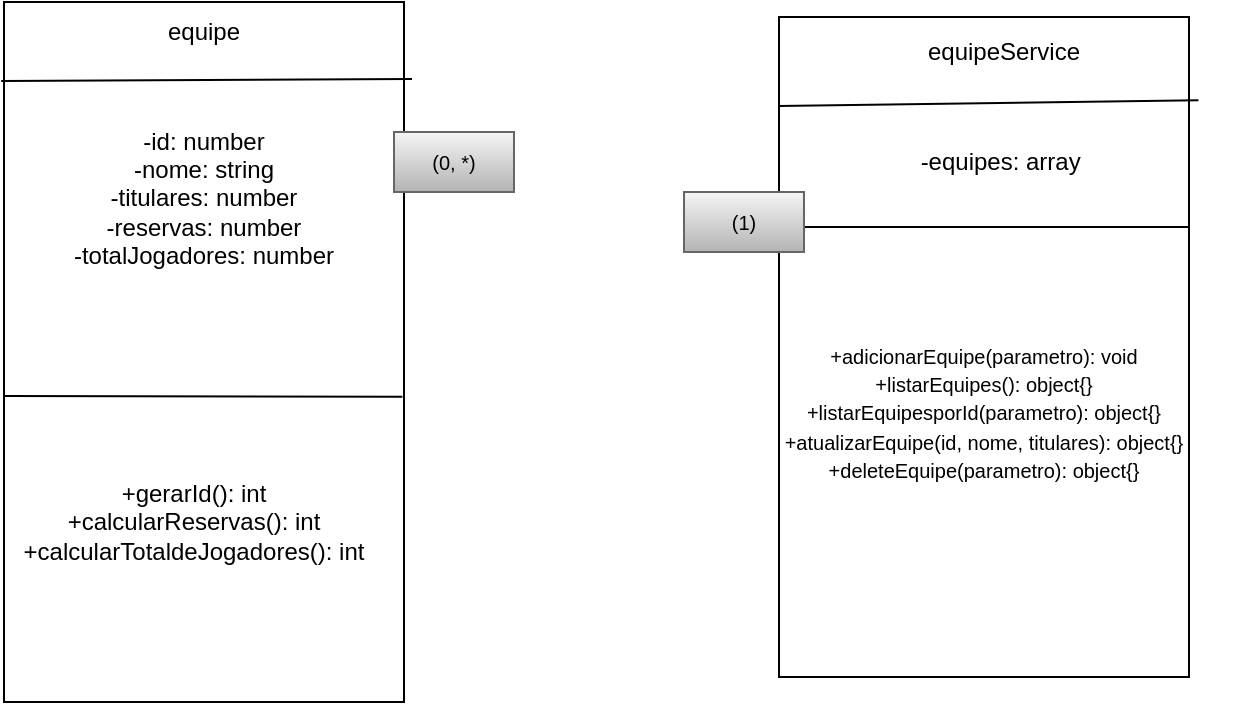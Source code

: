 <mxfile>
    <diagram id="O3WrvQwzd9wafg5qZFKM" name="Página-1">
        <mxGraphModel dx="606" dy="368" grid="1" gridSize="10" guides="1" tooltips="1" connect="1" arrows="1" fold="1" page="1" pageScale="1" pageWidth="827" pageHeight="1169" math="0" shadow="0">
            <root>
                <mxCell id="0"/>
                <mxCell id="1" parent="0"/>
                <mxCell id="2" value="" style="rounded=0;whiteSpace=wrap;html=1;rotation=90;" vertex="1" parent="1">
                    <mxGeometry x="-15" y="115" width="350" height="200" as="geometry"/>
                </mxCell>
                <mxCell id="3" value="" style="endArrow=none;html=1;exitX=0.113;exitY=1.007;exitDx=0;exitDy=0;exitPerimeter=0;entryX=0.11;entryY=-0.02;entryDx=0;entryDy=0;entryPerimeter=0;" edge="1" parent="1" source="2" target="2">
                    <mxGeometry width="50" height="50" relative="1" as="geometry">
                        <mxPoint x="135" y="115" as="sourcePoint"/>
                        <mxPoint x="185" y="65" as="targetPoint"/>
                    </mxGeometry>
                </mxCell>
                <mxCell id="4" value="equipe" style="text;html=1;strokeColor=none;fillColor=none;align=center;verticalAlign=middle;whiteSpace=wrap;rounded=0;" vertex="1" parent="1">
                    <mxGeometry x="130" y="40" width="60" height="30" as="geometry"/>
                </mxCell>
                <mxCell id="17" style="edgeStyle=none;html=1;fontSize=10;endArrow=diamond;endFill=1;entryX=0.25;entryY=1;entryDx=0;entryDy=0;strokeColor=#FFFFFF;" edge="1" parent="1" source="6" target="9">
                    <mxGeometry relative="1" as="geometry">
                        <mxPoint x="330" y="137.5" as="targetPoint"/>
                    </mxGeometry>
                </mxCell>
                <mxCell id="6" value="-id: number&lt;br&gt;-nome: string&lt;br&gt;-titulares: number&lt;br&gt;-reservas: number&lt;br&gt;-totalJogadores: number&lt;br&gt;" style="text;html=1;strokeColor=none;fillColor=none;align=center;verticalAlign=middle;whiteSpace=wrap;rounded=0;" vertex="1" parent="1">
                    <mxGeometry x="65" y="80" width="190" height="115" as="geometry"/>
                </mxCell>
                <mxCell id="7" value="" style="endArrow=none;html=1;entryX=0.564;entryY=0.004;entryDx=0;entryDy=0;entryPerimeter=0;" edge="1" parent="1" target="2">
                    <mxGeometry width="50" height="50" relative="1" as="geometry">
                        <mxPoint x="60" y="237" as="sourcePoint"/>
                        <mxPoint x="300" y="170" as="targetPoint"/>
                    </mxGeometry>
                </mxCell>
                <mxCell id="8" value="+gerarId(): int&lt;br&gt;+calcularReservas(): int&lt;br&gt;+calcularTotaldeJogadores(): int" style="text;html=1;strokeColor=none;fillColor=none;align=center;verticalAlign=middle;whiteSpace=wrap;rounded=0;" vertex="1" parent="1">
                    <mxGeometry x="60" y="240" width="190" height="120" as="geometry"/>
                </mxCell>
                <mxCell id="9" value="" style="rounded=0;whiteSpace=wrap;html=1;rotation=90;" vertex="1" parent="1">
                    <mxGeometry x="385" y="110" width="330" height="205" as="geometry"/>
                </mxCell>
                <mxCell id="11" value="equipeService" style="text;html=1;strokeColor=none;fillColor=none;align=center;verticalAlign=middle;whiteSpace=wrap;rounded=0;" vertex="1" parent="1">
                    <mxGeometry x="530" y="50" width="60" height="30" as="geometry"/>
                </mxCell>
                <mxCell id="13" value="" style="endArrow=none;html=1;exitX=0.135;exitY=1.001;exitDx=0;exitDy=0;exitPerimeter=0;entryX=0.126;entryY=-0.023;entryDx=0;entryDy=0;entryPerimeter=0;" edge="1" parent="1" source="9" target="9">
                    <mxGeometry width="50" height="50" relative="1" as="geometry">
                        <mxPoint x="550" y="140" as="sourcePoint"/>
                        <mxPoint x="600" y="90" as="targetPoint"/>
                    </mxGeometry>
                </mxCell>
                <mxCell id="14" value="-equipes: array&amp;nbsp;" style="text;html=1;strokeColor=none;fillColor=none;align=center;verticalAlign=middle;whiteSpace=wrap;rounded=0;" vertex="1" parent="1">
                    <mxGeometry x="485" y="60" width="150" height="120" as="geometry"/>
                </mxCell>
                <mxCell id="15" value="" style="endArrow=none;html=1;exitX=0.318;exitY=-0.002;exitDx=0;exitDy=0;exitPerimeter=0;entryX=0.318;entryY=0.988;entryDx=0;entryDy=0;entryPerimeter=0;" edge="1" parent="1" source="9" target="9">
                    <mxGeometry width="50" height="50" relative="1" as="geometry">
                        <mxPoint x="320" y="220" as="sourcePoint"/>
                        <mxPoint x="370" y="170" as="targetPoint"/>
                    </mxGeometry>
                </mxCell>
                <mxCell id="16" value="&lt;font style=&quot;font-size: 10px;&quot;&gt;+adicionarEquipe(parametro): void&lt;br&gt;+listarEquipes(): object{}&lt;br&gt;+listarEquipesporId(parametro): object{}&lt;br&gt;+atualizarEquipe(id, nome, titulares): object{}&lt;br&gt;+deleteEquipe(parametro): object{}&lt;br&gt;&lt;/font&gt;" style="text;html=1;strokeColor=none;fillColor=none;align=center;verticalAlign=middle;whiteSpace=wrap;rounded=0;" vertex="1" parent="1">
                    <mxGeometry x="425" y="175" width="250" height="140" as="geometry"/>
                </mxCell>
                <mxCell id="18" value="(0, *)" style="text;html=1;strokeColor=#666666;fillColor=#f5f5f5;align=center;verticalAlign=middle;whiteSpace=wrap;rounded=0;fontSize=10;gradientColor=#b3b3b3;" vertex="1" parent="1">
                    <mxGeometry x="255" y="105" width="60" height="30" as="geometry"/>
                </mxCell>
                <mxCell id="21" value="(1)" style="text;html=1;strokeColor=#666666;fillColor=#f5f5f5;align=center;verticalAlign=middle;whiteSpace=wrap;rounded=0;fontSize=10;gradientColor=#b3b3b3;" vertex="1" parent="1">
                    <mxGeometry x="400" y="135" width="60" height="30" as="geometry"/>
                </mxCell>
            </root>
        </mxGraphModel>
    </diagram>
</mxfile>